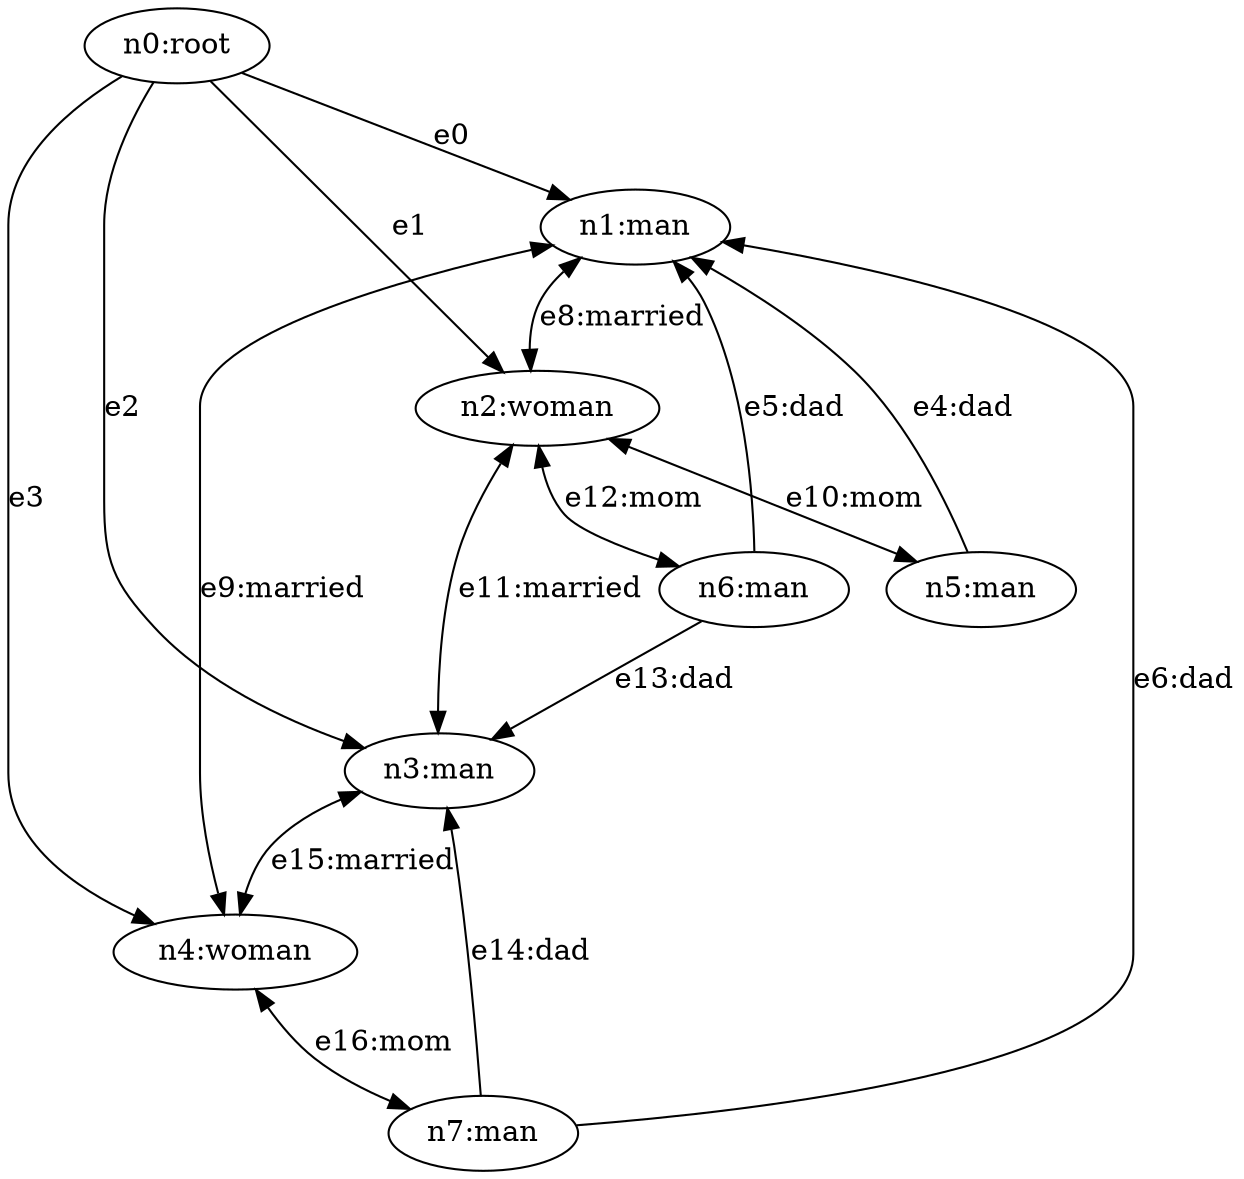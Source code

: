 strict digraph root {
    "n0" [ label="n0:root"  ]
    "n1" [ label="n1:man"  ]
    "n2" [ label="n2:woman"  ]
    "n3" [ label="n3:man"  ]
    "n4" [ label="n4:woman"  ]
    "n5" [ label="n5:man"  ]
    "n6" [ label="n6:man"  ]
    "n7" [ label="n7:man"  ]
    "n0" -> "n1" [ label="e0" ]
    "n0" -> "n2" [ label="e1" ]
    "n0" -> "n3" [ label="e2" ]
    "n0" -> "n4" [ label="e3" ]
    "n5" -> "n1" [ label="e4:dad" ]
    "n6" -> "n1" [ label="e5:dad" ]
    "n7" -> "n1" [ label="e6:dad" ]
    "n1" -> "n2" [ label="e7:married", dir="both" ]
    "n1" -> "n2" [ label="e8:married", dir="both" ]
    "n1" -> "n4" [ label="e9:married", dir="both" ]
    "n2" -> "n5" [ label="e10:mom", dir="both" ]
    "n3" -> "n2" [ label="e11:married", dir="both" ]
    "n2" -> "n6" [ label="e12:mom", dir="both" ]
    "n6" -> "n3" [ label="e13:dad" ]
    "n7" -> "n3" [ label="e14:dad" ]
    "n3" -> "n4" [ label="e15:married", dir="both" ]
    "n4" -> "n7" [ label="e16:mom", dir="both" ]
}
